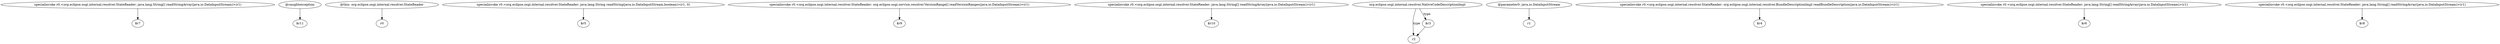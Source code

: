 digraph g {
0[label="specialinvoke r0.<org.eclipse.osgi.internal.resolver.StateReader: java.lang.String[] readStringArray(java.io.DataInputStream)>(r1)"]
1[label="$r7"]
0->1[label=""]
2[label="@caughtexception"]
3[label="$r11"]
2->3[label=""]
4[label="@this: org.eclipse.osgi.internal.resolver.StateReader"]
5[label="r0"]
4->5[label=""]
6[label="specialinvoke r0.<org.eclipse.osgi.internal.resolver.StateReader: java.lang.String readString(java.io.DataInputStream,boolean)>(r1, 0)"]
7[label="$r5"]
6->7[label=""]
8[label="specialinvoke r0.<org.eclipse.osgi.internal.resolver.StateReader: org.eclipse.osgi.service.resolver.VersionRange[] readVersionRanges(java.io.DataInputStream)>(r1)"]
9[label="$r9"]
8->9[label=""]
10[label="specialinvoke r0.<org.eclipse.osgi.internal.resolver.StateReader: java.lang.String[] readStringArray(java.io.DataInputStream)>(r1)"]
11[label="$r10"]
10->11[label=""]
12[label="org.eclipse.osgi.internal.resolver.NativeCodeDescriptionImpl"]
13[label="r2"]
12->13[label="type"]
14[label="@parameter0: java.io.DataInputStream"]
15[label="r1"]
14->15[label=""]
16[label="specialinvoke r0.<org.eclipse.osgi.internal.resolver.StateReader: org.eclipse.osgi.internal.resolver.BundleDescriptionImpl readBundleDescription(java.io.DataInputStream)>(r1)"]
17[label="$r4"]
16->17[label=""]
18[label="specialinvoke r0.<org.eclipse.osgi.internal.resolver.StateReader: java.lang.String[] readStringArray(java.io.DataInputStream)>(r1)"]
19[label="$r6"]
18->19[label=""]
20[label="$r3"]
20->13[label=""]
21[label="specialinvoke r0.<org.eclipse.osgi.internal.resolver.StateReader: java.lang.String[] readStringArray(java.io.DataInputStream)>(r1)"]
22[label="$r8"]
21->22[label=""]
12->20[label="type"]
}